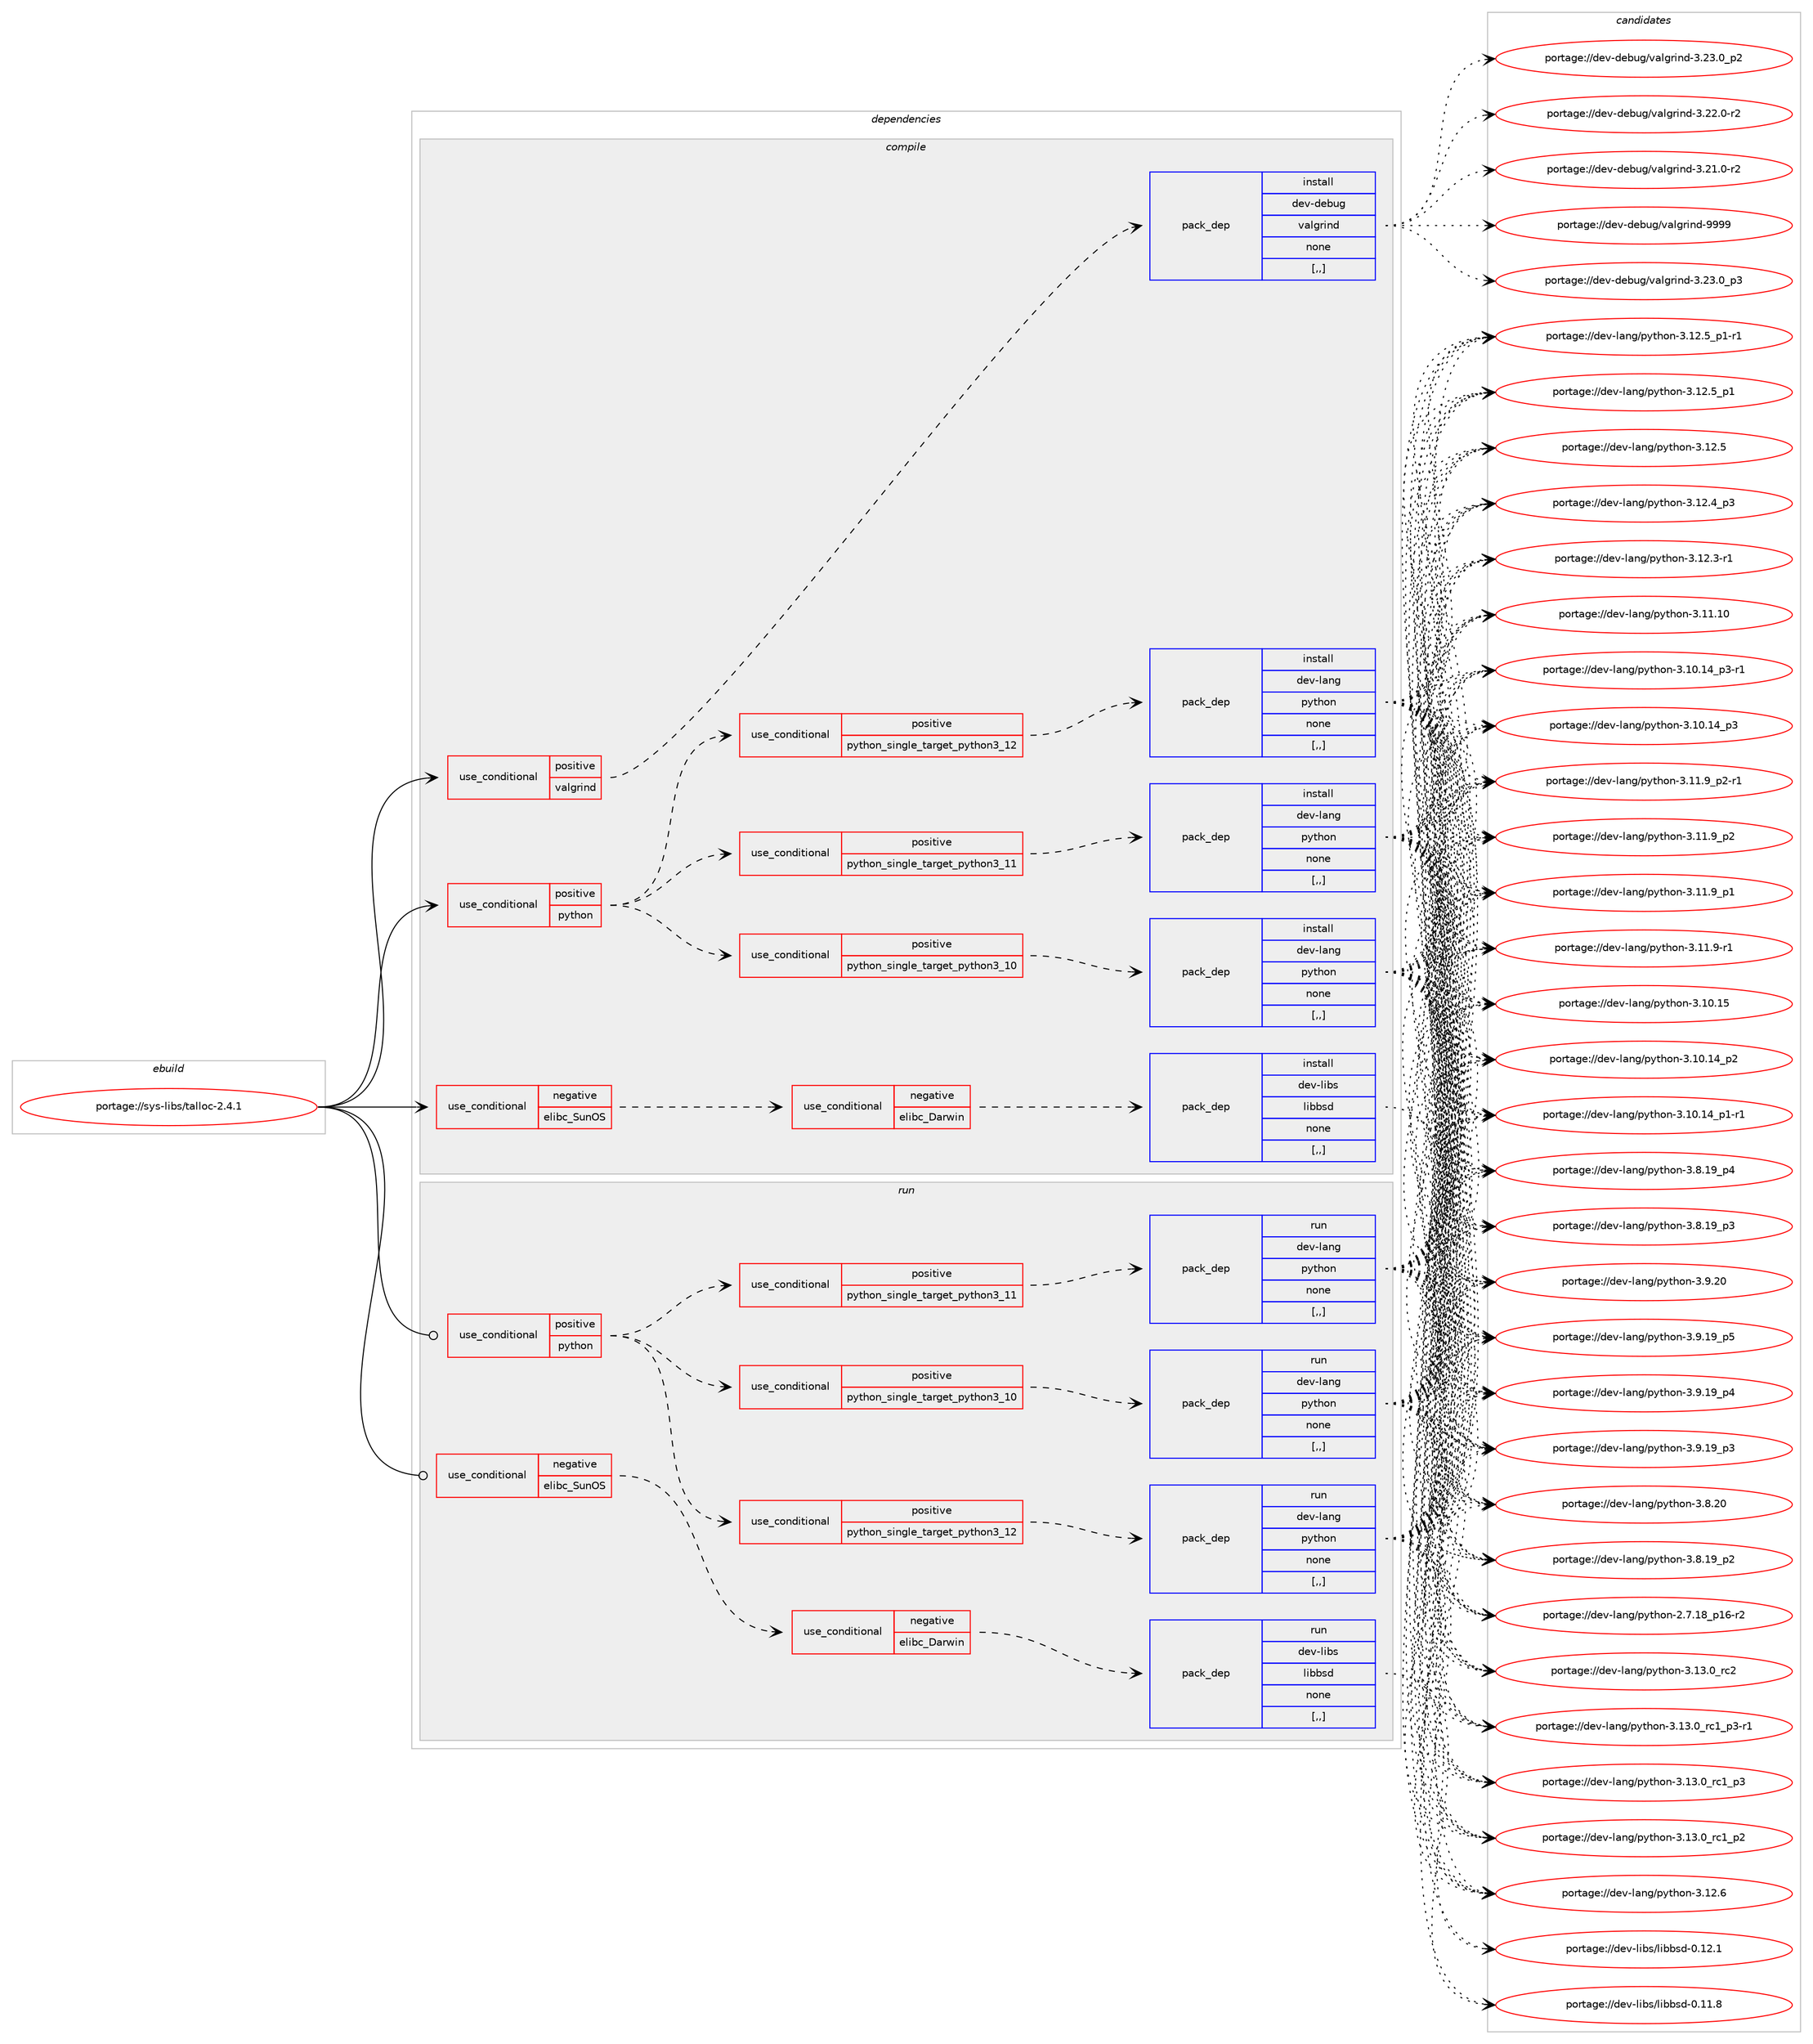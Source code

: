digraph prolog {

# *************
# Graph options
# *************

newrank=true;
concentrate=true;
compound=true;
graph [rankdir=LR,fontname=Helvetica,fontsize=10,ranksep=1.5];#, ranksep=2.5, nodesep=0.2];
edge  [arrowhead=vee];
node  [fontname=Helvetica,fontsize=10];

# **********
# The ebuild
# **********

subgraph cluster_leftcol {
color=gray;
label=<<i>ebuild</i>>;
id [label="portage://sys-libs/talloc-2.4.1", color=red, width=4, href="../sys-libs/talloc-2.4.1.svg"];
}

# ****************
# The dependencies
# ****************

subgraph cluster_midcol {
color=gray;
label=<<i>dependencies</i>>;
subgraph cluster_compile {
fillcolor="#eeeeee";
style=filled;
label=<<i>compile</i>>;
subgraph cond10976 {
dependency29640 [label=<<TABLE BORDER="0" CELLBORDER="1" CELLSPACING="0" CELLPADDING="4"><TR><TD ROWSPAN="3" CELLPADDING="10">use_conditional</TD></TR><TR><TD>negative</TD></TR><TR><TD>elibc_SunOS</TD></TR></TABLE>>, shape=none, color=red];
subgraph cond10977 {
dependency29641 [label=<<TABLE BORDER="0" CELLBORDER="1" CELLSPACING="0" CELLPADDING="4"><TR><TD ROWSPAN="3" CELLPADDING="10">use_conditional</TD></TR><TR><TD>negative</TD></TR><TR><TD>elibc_Darwin</TD></TR></TABLE>>, shape=none, color=red];
subgraph pack18570 {
dependency29642 [label=<<TABLE BORDER="0" CELLBORDER="1" CELLSPACING="0" CELLPADDING="4" WIDTH="220"><TR><TD ROWSPAN="6" CELLPADDING="30">pack_dep</TD></TR><TR><TD WIDTH="110">install</TD></TR><TR><TD>dev-libs</TD></TR><TR><TD>libbsd</TD></TR><TR><TD>none</TD></TR><TR><TD>[,,]</TD></TR></TABLE>>, shape=none, color=blue];
}
dependency29641:e -> dependency29642:w [weight=20,style="dashed",arrowhead="vee"];
}
dependency29640:e -> dependency29641:w [weight=20,style="dashed",arrowhead="vee"];
}
id:e -> dependency29640:w [weight=20,style="solid",arrowhead="vee"];
subgraph cond10978 {
dependency29643 [label=<<TABLE BORDER="0" CELLBORDER="1" CELLSPACING="0" CELLPADDING="4"><TR><TD ROWSPAN="3" CELLPADDING="10">use_conditional</TD></TR><TR><TD>positive</TD></TR><TR><TD>python</TD></TR></TABLE>>, shape=none, color=red];
subgraph cond10979 {
dependency29644 [label=<<TABLE BORDER="0" CELLBORDER="1" CELLSPACING="0" CELLPADDING="4"><TR><TD ROWSPAN="3" CELLPADDING="10">use_conditional</TD></TR><TR><TD>positive</TD></TR><TR><TD>python_single_target_python3_10</TD></TR></TABLE>>, shape=none, color=red];
subgraph pack18571 {
dependency29645 [label=<<TABLE BORDER="0" CELLBORDER="1" CELLSPACING="0" CELLPADDING="4" WIDTH="220"><TR><TD ROWSPAN="6" CELLPADDING="30">pack_dep</TD></TR><TR><TD WIDTH="110">install</TD></TR><TR><TD>dev-lang</TD></TR><TR><TD>python</TD></TR><TR><TD>none</TD></TR><TR><TD>[,,]</TD></TR></TABLE>>, shape=none, color=blue];
}
dependency29644:e -> dependency29645:w [weight=20,style="dashed",arrowhead="vee"];
}
dependency29643:e -> dependency29644:w [weight=20,style="dashed",arrowhead="vee"];
subgraph cond10980 {
dependency29646 [label=<<TABLE BORDER="0" CELLBORDER="1" CELLSPACING="0" CELLPADDING="4"><TR><TD ROWSPAN="3" CELLPADDING="10">use_conditional</TD></TR><TR><TD>positive</TD></TR><TR><TD>python_single_target_python3_11</TD></TR></TABLE>>, shape=none, color=red];
subgraph pack18572 {
dependency29647 [label=<<TABLE BORDER="0" CELLBORDER="1" CELLSPACING="0" CELLPADDING="4" WIDTH="220"><TR><TD ROWSPAN="6" CELLPADDING="30">pack_dep</TD></TR><TR><TD WIDTH="110">install</TD></TR><TR><TD>dev-lang</TD></TR><TR><TD>python</TD></TR><TR><TD>none</TD></TR><TR><TD>[,,]</TD></TR></TABLE>>, shape=none, color=blue];
}
dependency29646:e -> dependency29647:w [weight=20,style="dashed",arrowhead="vee"];
}
dependency29643:e -> dependency29646:w [weight=20,style="dashed",arrowhead="vee"];
subgraph cond10981 {
dependency29648 [label=<<TABLE BORDER="0" CELLBORDER="1" CELLSPACING="0" CELLPADDING="4"><TR><TD ROWSPAN="3" CELLPADDING="10">use_conditional</TD></TR><TR><TD>positive</TD></TR><TR><TD>python_single_target_python3_12</TD></TR></TABLE>>, shape=none, color=red];
subgraph pack18573 {
dependency29649 [label=<<TABLE BORDER="0" CELLBORDER="1" CELLSPACING="0" CELLPADDING="4" WIDTH="220"><TR><TD ROWSPAN="6" CELLPADDING="30">pack_dep</TD></TR><TR><TD WIDTH="110">install</TD></TR><TR><TD>dev-lang</TD></TR><TR><TD>python</TD></TR><TR><TD>none</TD></TR><TR><TD>[,,]</TD></TR></TABLE>>, shape=none, color=blue];
}
dependency29648:e -> dependency29649:w [weight=20,style="dashed",arrowhead="vee"];
}
dependency29643:e -> dependency29648:w [weight=20,style="dashed",arrowhead="vee"];
}
id:e -> dependency29643:w [weight=20,style="solid",arrowhead="vee"];
subgraph cond10982 {
dependency29650 [label=<<TABLE BORDER="0" CELLBORDER="1" CELLSPACING="0" CELLPADDING="4"><TR><TD ROWSPAN="3" CELLPADDING="10">use_conditional</TD></TR><TR><TD>positive</TD></TR><TR><TD>valgrind</TD></TR></TABLE>>, shape=none, color=red];
subgraph pack18574 {
dependency29651 [label=<<TABLE BORDER="0" CELLBORDER="1" CELLSPACING="0" CELLPADDING="4" WIDTH="220"><TR><TD ROWSPAN="6" CELLPADDING="30">pack_dep</TD></TR><TR><TD WIDTH="110">install</TD></TR><TR><TD>dev-debug</TD></TR><TR><TD>valgrind</TD></TR><TR><TD>none</TD></TR><TR><TD>[,,]</TD></TR></TABLE>>, shape=none, color=blue];
}
dependency29650:e -> dependency29651:w [weight=20,style="dashed",arrowhead="vee"];
}
id:e -> dependency29650:w [weight=20,style="solid",arrowhead="vee"];
}
subgraph cluster_compileandrun {
fillcolor="#eeeeee";
style=filled;
label=<<i>compile and run</i>>;
}
subgraph cluster_run {
fillcolor="#eeeeee";
style=filled;
label=<<i>run</i>>;
subgraph cond10983 {
dependency29652 [label=<<TABLE BORDER="0" CELLBORDER="1" CELLSPACING="0" CELLPADDING="4"><TR><TD ROWSPAN="3" CELLPADDING="10">use_conditional</TD></TR><TR><TD>negative</TD></TR><TR><TD>elibc_SunOS</TD></TR></TABLE>>, shape=none, color=red];
subgraph cond10984 {
dependency29653 [label=<<TABLE BORDER="0" CELLBORDER="1" CELLSPACING="0" CELLPADDING="4"><TR><TD ROWSPAN="3" CELLPADDING="10">use_conditional</TD></TR><TR><TD>negative</TD></TR><TR><TD>elibc_Darwin</TD></TR></TABLE>>, shape=none, color=red];
subgraph pack18575 {
dependency29654 [label=<<TABLE BORDER="0" CELLBORDER="1" CELLSPACING="0" CELLPADDING="4" WIDTH="220"><TR><TD ROWSPAN="6" CELLPADDING="30">pack_dep</TD></TR><TR><TD WIDTH="110">run</TD></TR><TR><TD>dev-libs</TD></TR><TR><TD>libbsd</TD></TR><TR><TD>none</TD></TR><TR><TD>[,,]</TD></TR></TABLE>>, shape=none, color=blue];
}
dependency29653:e -> dependency29654:w [weight=20,style="dashed",arrowhead="vee"];
}
dependency29652:e -> dependency29653:w [weight=20,style="dashed",arrowhead="vee"];
}
id:e -> dependency29652:w [weight=20,style="solid",arrowhead="odot"];
subgraph cond10985 {
dependency29655 [label=<<TABLE BORDER="0" CELLBORDER="1" CELLSPACING="0" CELLPADDING="4"><TR><TD ROWSPAN="3" CELLPADDING="10">use_conditional</TD></TR><TR><TD>positive</TD></TR><TR><TD>python</TD></TR></TABLE>>, shape=none, color=red];
subgraph cond10986 {
dependency29656 [label=<<TABLE BORDER="0" CELLBORDER="1" CELLSPACING="0" CELLPADDING="4"><TR><TD ROWSPAN="3" CELLPADDING="10">use_conditional</TD></TR><TR><TD>positive</TD></TR><TR><TD>python_single_target_python3_10</TD></TR></TABLE>>, shape=none, color=red];
subgraph pack18576 {
dependency29657 [label=<<TABLE BORDER="0" CELLBORDER="1" CELLSPACING="0" CELLPADDING="4" WIDTH="220"><TR><TD ROWSPAN="6" CELLPADDING="30">pack_dep</TD></TR><TR><TD WIDTH="110">run</TD></TR><TR><TD>dev-lang</TD></TR><TR><TD>python</TD></TR><TR><TD>none</TD></TR><TR><TD>[,,]</TD></TR></TABLE>>, shape=none, color=blue];
}
dependency29656:e -> dependency29657:w [weight=20,style="dashed",arrowhead="vee"];
}
dependency29655:e -> dependency29656:w [weight=20,style="dashed",arrowhead="vee"];
subgraph cond10987 {
dependency29658 [label=<<TABLE BORDER="0" CELLBORDER="1" CELLSPACING="0" CELLPADDING="4"><TR><TD ROWSPAN="3" CELLPADDING="10">use_conditional</TD></TR><TR><TD>positive</TD></TR><TR><TD>python_single_target_python3_11</TD></TR></TABLE>>, shape=none, color=red];
subgraph pack18577 {
dependency29659 [label=<<TABLE BORDER="0" CELLBORDER="1" CELLSPACING="0" CELLPADDING="4" WIDTH="220"><TR><TD ROWSPAN="6" CELLPADDING="30">pack_dep</TD></TR><TR><TD WIDTH="110">run</TD></TR><TR><TD>dev-lang</TD></TR><TR><TD>python</TD></TR><TR><TD>none</TD></TR><TR><TD>[,,]</TD></TR></TABLE>>, shape=none, color=blue];
}
dependency29658:e -> dependency29659:w [weight=20,style="dashed",arrowhead="vee"];
}
dependency29655:e -> dependency29658:w [weight=20,style="dashed",arrowhead="vee"];
subgraph cond10988 {
dependency29660 [label=<<TABLE BORDER="0" CELLBORDER="1" CELLSPACING="0" CELLPADDING="4"><TR><TD ROWSPAN="3" CELLPADDING="10">use_conditional</TD></TR><TR><TD>positive</TD></TR><TR><TD>python_single_target_python3_12</TD></TR></TABLE>>, shape=none, color=red];
subgraph pack18578 {
dependency29661 [label=<<TABLE BORDER="0" CELLBORDER="1" CELLSPACING="0" CELLPADDING="4" WIDTH="220"><TR><TD ROWSPAN="6" CELLPADDING="30">pack_dep</TD></TR><TR><TD WIDTH="110">run</TD></TR><TR><TD>dev-lang</TD></TR><TR><TD>python</TD></TR><TR><TD>none</TD></TR><TR><TD>[,,]</TD></TR></TABLE>>, shape=none, color=blue];
}
dependency29660:e -> dependency29661:w [weight=20,style="dashed",arrowhead="vee"];
}
dependency29655:e -> dependency29660:w [weight=20,style="dashed",arrowhead="vee"];
}
id:e -> dependency29655:w [weight=20,style="solid",arrowhead="odot"];
}
}

# **************
# The candidates
# **************

subgraph cluster_choices {
rank=same;
color=gray;
label=<<i>candidates</i>>;

subgraph choice18570 {
color=black;
nodesep=1;
choice100101118451081059811547108105989811510045484649504649 [label="portage://dev-libs/libbsd-0.12.1", color=red, width=4,href="../dev-libs/libbsd-0.12.1.svg"];
choice100101118451081059811547108105989811510045484649494656 [label="portage://dev-libs/libbsd-0.11.8", color=red, width=4,href="../dev-libs/libbsd-0.11.8.svg"];
dependency29642:e -> choice100101118451081059811547108105989811510045484649504649:w [style=dotted,weight="100"];
dependency29642:e -> choice100101118451081059811547108105989811510045484649494656:w [style=dotted,weight="100"];
}
subgraph choice18571 {
color=black;
nodesep=1;
choice10010111845108971101034711212111610411111045514649514648951149950 [label="portage://dev-lang/python-3.13.0_rc2", color=red, width=4,href="../dev-lang/python-3.13.0_rc2.svg"];
choice1001011184510897110103471121211161041111104551464951464895114994995112514511449 [label="portage://dev-lang/python-3.13.0_rc1_p3-r1", color=red, width=4,href="../dev-lang/python-3.13.0_rc1_p3-r1.svg"];
choice100101118451089711010347112121116104111110455146495146489511499499511251 [label="portage://dev-lang/python-3.13.0_rc1_p3", color=red, width=4,href="../dev-lang/python-3.13.0_rc1_p3.svg"];
choice100101118451089711010347112121116104111110455146495146489511499499511250 [label="portage://dev-lang/python-3.13.0_rc1_p2", color=red, width=4,href="../dev-lang/python-3.13.0_rc1_p2.svg"];
choice10010111845108971101034711212111610411111045514649504654 [label="portage://dev-lang/python-3.12.6", color=red, width=4,href="../dev-lang/python-3.12.6.svg"];
choice1001011184510897110103471121211161041111104551464950465395112494511449 [label="portage://dev-lang/python-3.12.5_p1-r1", color=red, width=4,href="../dev-lang/python-3.12.5_p1-r1.svg"];
choice100101118451089711010347112121116104111110455146495046539511249 [label="portage://dev-lang/python-3.12.5_p1", color=red, width=4,href="../dev-lang/python-3.12.5_p1.svg"];
choice10010111845108971101034711212111610411111045514649504653 [label="portage://dev-lang/python-3.12.5", color=red, width=4,href="../dev-lang/python-3.12.5.svg"];
choice100101118451089711010347112121116104111110455146495046529511251 [label="portage://dev-lang/python-3.12.4_p3", color=red, width=4,href="../dev-lang/python-3.12.4_p3.svg"];
choice100101118451089711010347112121116104111110455146495046514511449 [label="portage://dev-lang/python-3.12.3-r1", color=red, width=4,href="../dev-lang/python-3.12.3-r1.svg"];
choice1001011184510897110103471121211161041111104551464949464948 [label="portage://dev-lang/python-3.11.10", color=red, width=4,href="../dev-lang/python-3.11.10.svg"];
choice1001011184510897110103471121211161041111104551464949465795112504511449 [label="portage://dev-lang/python-3.11.9_p2-r1", color=red, width=4,href="../dev-lang/python-3.11.9_p2-r1.svg"];
choice100101118451089711010347112121116104111110455146494946579511250 [label="portage://dev-lang/python-3.11.9_p2", color=red, width=4,href="../dev-lang/python-3.11.9_p2.svg"];
choice100101118451089711010347112121116104111110455146494946579511249 [label="portage://dev-lang/python-3.11.9_p1", color=red, width=4,href="../dev-lang/python-3.11.9_p1.svg"];
choice100101118451089711010347112121116104111110455146494946574511449 [label="portage://dev-lang/python-3.11.9-r1", color=red, width=4,href="../dev-lang/python-3.11.9-r1.svg"];
choice1001011184510897110103471121211161041111104551464948464953 [label="portage://dev-lang/python-3.10.15", color=red, width=4,href="../dev-lang/python-3.10.15.svg"];
choice100101118451089711010347112121116104111110455146494846495295112514511449 [label="portage://dev-lang/python-3.10.14_p3-r1", color=red, width=4,href="../dev-lang/python-3.10.14_p3-r1.svg"];
choice10010111845108971101034711212111610411111045514649484649529511251 [label="portage://dev-lang/python-3.10.14_p3", color=red, width=4,href="../dev-lang/python-3.10.14_p3.svg"];
choice10010111845108971101034711212111610411111045514649484649529511250 [label="portage://dev-lang/python-3.10.14_p2", color=red, width=4,href="../dev-lang/python-3.10.14_p2.svg"];
choice100101118451089711010347112121116104111110455146494846495295112494511449 [label="portage://dev-lang/python-3.10.14_p1-r1", color=red, width=4,href="../dev-lang/python-3.10.14_p1-r1.svg"];
choice10010111845108971101034711212111610411111045514657465048 [label="portage://dev-lang/python-3.9.20", color=red, width=4,href="../dev-lang/python-3.9.20.svg"];
choice100101118451089711010347112121116104111110455146574649579511253 [label="portage://dev-lang/python-3.9.19_p5", color=red, width=4,href="../dev-lang/python-3.9.19_p5.svg"];
choice100101118451089711010347112121116104111110455146574649579511252 [label="portage://dev-lang/python-3.9.19_p4", color=red, width=4,href="../dev-lang/python-3.9.19_p4.svg"];
choice100101118451089711010347112121116104111110455146574649579511251 [label="portage://dev-lang/python-3.9.19_p3", color=red, width=4,href="../dev-lang/python-3.9.19_p3.svg"];
choice10010111845108971101034711212111610411111045514656465048 [label="portage://dev-lang/python-3.8.20", color=red, width=4,href="../dev-lang/python-3.8.20.svg"];
choice100101118451089711010347112121116104111110455146564649579511252 [label="portage://dev-lang/python-3.8.19_p4", color=red, width=4,href="../dev-lang/python-3.8.19_p4.svg"];
choice100101118451089711010347112121116104111110455146564649579511251 [label="portage://dev-lang/python-3.8.19_p3", color=red, width=4,href="../dev-lang/python-3.8.19_p3.svg"];
choice100101118451089711010347112121116104111110455146564649579511250 [label="portage://dev-lang/python-3.8.19_p2", color=red, width=4,href="../dev-lang/python-3.8.19_p2.svg"];
choice100101118451089711010347112121116104111110455046554649569511249544511450 [label="portage://dev-lang/python-2.7.18_p16-r2", color=red, width=4,href="../dev-lang/python-2.7.18_p16-r2.svg"];
dependency29645:e -> choice10010111845108971101034711212111610411111045514649514648951149950:w [style=dotted,weight="100"];
dependency29645:e -> choice1001011184510897110103471121211161041111104551464951464895114994995112514511449:w [style=dotted,weight="100"];
dependency29645:e -> choice100101118451089711010347112121116104111110455146495146489511499499511251:w [style=dotted,weight="100"];
dependency29645:e -> choice100101118451089711010347112121116104111110455146495146489511499499511250:w [style=dotted,weight="100"];
dependency29645:e -> choice10010111845108971101034711212111610411111045514649504654:w [style=dotted,weight="100"];
dependency29645:e -> choice1001011184510897110103471121211161041111104551464950465395112494511449:w [style=dotted,weight="100"];
dependency29645:e -> choice100101118451089711010347112121116104111110455146495046539511249:w [style=dotted,weight="100"];
dependency29645:e -> choice10010111845108971101034711212111610411111045514649504653:w [style=dotted,weight="100"];
dependency29645:e -> choice100101118451089711010347112121116104111110455146495046529511251:w [style=dotted,weight="100"];
dependency29645:e -> choice100101118451089711010347112121116104111110455146495046514511449:w [style=dotted,weight="100"];
dependency29645:e -> choice1001011184510897110103471121211161041111104551464949464948:w [style=dotted,weight="100"];
dependency29645:e -> choice1001011184510897110103471121211161041111104551464949465795112504511449:w [style=dotted,weight="100"];
dependency29645:e -> choice100101118451089711010347112121116104111110455146494946579511250:w [style=dotted,weight="100"];
dependency29645:e -> choice100101118451089711010347112121116104111110455146494946579511249:w [style=dotted,weight="100"];
dependency29645:e -> choice100101118451089711010347112121116104111110455146494946574511449:w [style=dotted,weight="100"];
dependency29645:e -> choice1001011184510897110103471121211161041111104551464948464953:w [style=dotted,weight="100"];
dependency29645:e -> choice100101118451089711010347112121116104111110455146494846495295112514511449:w [style=dotted,weight="100"];
dependency29645:e -> choice10010111845108971101034711212111610411111045514649484649529511251:w [style=dotted,weight="100"];
dependency29645:e -> choice10010111845108971101034711212111610411111045514649484649529511250:w [style=dotted,weight="100"];
dependency29645:e -> choice100101118451089711010347112121116104111110455146494846495295112494511449:w [style=dotted,weight="100"];
dependency29645:e -> choice10010111845108971101034711212111610411111045514657465048:w [style=dotted,weight="100"];
dependency29645:e -> choice100101118451089711010347112121116104111110455146574649579511253:w [style=dotted,weight="100"];
dependency29645:e -> choice100101118451089711010347112121116104111110455146574649579511252:w [style=dotted,weight="100"];
dependency29645:e -> choice100101118451089711010347112121116104111110455146574649579511251:w [style=dotted,weight="100"];
dependency29645:e -> choice10010111845108971101034711212111610411111045514656465048:w [style=dotted,weight="100"];
dependency29645:e -> choice100101118451089711010347112121116104111110455146564649579511252:w [style=dotted,weight="100"];
dependency29645:e -> choice100101118451089711010347112121116104111110455146564649579511251:w [style=dotted,weight="100"];
dependency29645:e -> choice100101118451089711010347112121116104111110455146564649579511250:w [style=dotted,weight="100"];
dependency29645:e -> choice100101118451089711010347112121116104111110455046554649569511249544511450:w [style=dotted,weight="100"];
}
subgraph choice18572 {
color=black;
nodesep=1;
choice10010111845108971101034711212111610411111045514649514648951149950 [label="portage://dev-lang/python-3.13.0_rc2", color=red, width=4,href="../dev-lang/python-3.13.0_rc2.svg"];
choice1001011184510897110103471121211161041111104551464951464895114994995112514511449 [label="portage://dev-lang/python-3.13.0_rc1_p3-r1", color=red, width=4,href="../dev-lang/python-3.13.0_rc1_p3-r1.svg"];
choice100101118451089711010347112121116104111110455146495146489511499499511251 [label="portage://dev-lang/python-3.13.0_rc1_p3", color=red, width=4,href="../dev-lang/python-3.13.0_rc1_p3.svg"];
choice100101118451089711010347112121116104111110455146495146489511499499511250 [label="portage://dev-lang/python-3.13.0_rc1_p2", color=red, width=4,href="../dev-lang/python-3.13.0_rc1_p2.svg"];
choice10010111845108971101034711212111610411111045514649504654 [label="portage://dev-lang/python-3.12.6", color=red, width=4,href="../dev-lang/python-3.12.6.svg"];
choice1001011184510897110103471121211161041111104551464950465395112494511449 [label="portage://dev-lang/python-3.12.5_p1-r1", color=red, width=4,href="../dev-lang/python-3.12.5_p1-r1.svg"];
choice100101118451089711010347112121116104111110455146495046539511249 [label="portage://dev-lang/python-3.12.5_p1", color=red, width=4,href="../dev-lang/python-3.12.5_p1.svg"];
choice10010111845108971101034711212111610411111045514649504653 [label="portage://dev-lang/python-3.12.5", color=red, width=4,href="../dev-lang/python-3.12.5.svg"];
choice100101118451089711010347112121116104111110455146495046529511251 [label="portage://dev-lang/python-3.12.4_p3", color=red, width=4,href="../dev-lang/python-3.12.4_p3.svg"];
choice100101118451089711010347112121116104111110455146495046514511449 [label="portage://dev-lang/python-3.12.3-r1", color=red, width=4,href="../dev-lang/python-3.12.3-r1.svg"];
choice1001011184510897110103471121211161041111104551464949464948 [label="portage://dev-lang/python-3.11.10", color=red, width=4,href="../dev-lang/python-3.11.10.svg"];
choice1001011184510897110103471121211161041111104551464949465795112504511449 [label="portage://dev-lang/python-3.11.9_p2-r1", color=red, width=4,href="../dev-lang/python-3.11.9_p2-r1.svg"];
choice100101118451089711010347112121116104111110455146494946579511250 [label="portage://dev-lang/python-3.11.9_p2", color=red, width=4,href="../dev-lang/python-3.11.9_p2.svg"];
choice100101118451089711010347112121116104111110455146494946579511249 [label="portage://dev-lang/python-3.11.9_p1", color=red, width=4,href="../dev-lang/python-3.11.9_p1.svg"];
choice100101118451089711010347112121116104111110455146494946574511449 [label="portage://dev-lang/python-3.11.9-r1", color=red, width=4,href="../dev-lang/python-3.11.9-r1.svg"];
choice1001011184510897110103471121211161041111104551464948464953 [label="portage://dev-lang/python-3.10.15", color=red, width=4,href="../dev-lang/python-3.10.15.svg"];
choice100101118451089711010347112121116104111110455146494846495295112514511449 [label="portage://dev-lang/python-3.10.14_p3-r1", color=red, width=4,href="../dev-lang/python-3.10.14_p3-r1.svg"];
choice10010111845108971101034711212111610411111045514649484649529511251 [label="portage://dev-lang/python-3.10.14_p3", color=red, width=4,href="../dev-lang/python-3.10.14_p3.svg"];
choice10010111845108971101034711212111610411111045514649484649529511250 [label="portage://dev-lang/python-3.10.14_p2", color=red, width=4,href="../dev-lang/python-3.10.14_p2.svg"];
choice100101118451089711010347112121116104111110455146494846495295112494511449 [label="portage://dev-lang/python-3.10.14_p1-r1", color=red, width=4,href="../dev-lang/python-3.10.14_p1-r1.svg"];
choice10010111845108971101034711212111610411111045514657465048 [label="portage://dev-lang/python-3.9.20", color=red, width=4,href="../dev-lang/python-3.9.20.svg"];
choice100101118451089711010347112121116104111110455146574649579511253 [label="portage://dev-lang/python-3.9.19_p5", color=red, width=4,href="../dev-lang/python-3.9.19_p5.svg"];
choice100101118451089711010347112121116104111110455146574649579511252 [label="portage://dev-lang/python-3.9.19_p4", color=red, width=4,href="../dev-lang/python-3.9.19_p4.svg"];
choice100101118451089711010347112121116104111110455146574649579511251 [label="portage://dev-lang/python-3.9.19_p3", color=red, width=4,href="../dev-lang/python-3.9.19_p3.svg"];
choice10010111845108971101034711212111610411111045514656465048 [label="portage://dev-lang/python-3.8.20", color=red, width=4,href="../dev-lang/python-3.8.20.svg"];
choice100101118451089711010347112121116104111110455146564649579511252 [label="portage://dev-lang/python-3.8.19_p4", color=red, width=4,href="../dev-lang/python-3.8.19_p4.svg"];
choice100101118451089711010347112121116104111110455146564649579511251 [label="portage://dev-lang/python-3.8.19_p3", color=red, width=4,href="../dev-lang/python-3.8.19_p3.svg"];
choice100101118451089711010347112121116104111110455146564649579511250 [label="portage://dev-lang/python-3.8.19_p2", color=red, width=4,href="../dev-lang/python-3.8.19_p2.svg"];
choice100101118451089711010347112121116104111110455046554649569511249544511450 [label="portage://dev-lang/python-2.7.18_p16-r2", color=red, width=4,href="../dev-lang/python-2.7.18_p16-r2.svg"];
dependency29647:e -> choice10010111845108971101034711212111610411111045514649514648951149950:w [style=dotted,weight="100"];
dependency29647:e -> choice1001011184510897110103471121211161041111104551464951464895114994995112514511449:w [style=dotted,weight="100"];
dependency29647:e -> choice100101118451089711010347112121116104111110455146495146489511499499511251:w [style=dotted,weight="100"];
dependency29647:e -> choice100101118451089711010347112121116104111110455146495146489511499499511250:w [style=dotted,weight="100"];
dependency29647:e -> choice10010111845108971101034711212111610411111045514649504654:w [style=dotted,weight="100"];
dependency29647:e -> choice1001011184510897110103471121211161041111104551464950465395112494511449:w [style=dotted,weight="100"];
dependency29647:e -> choice100101118451089711010347112121116104111110455146495046539511249:w [style=dotted,weight="100"];
dependency29647:e -> choice10010111845108971101034711212111610411111045514649504653:w [style=dotted,weight="100"];
dependency29647:e -> choice100101118451089711010347112121116104111110455146495046529511251:w [style=dotted,weight="100"];
dependency29647:e -> choice100101118451089711010347112121116104111110455146495046514511449:w [style=dotted,weight="100"];
dependency29647:e -> choice1001011184510897110103471121211161041111104551464949464948:w [style=dotted,weight="100"];
dependency29647:e -> choice1001011184510897110103471121211161041111104551464949465795112504511449:w [style=dotted,weight="100"];
dependency29647:e -> choice100101118451089711010347112121116104111110455146494946579511250:w [style=dotted,weight="100"];
dependency29647:e -> choice100101118451089711010347112121116104111110455146494946579511249:w [style=dotted,weight="100"];
dependency29647:e -> choice100101118451089711010347112121116104111110455146494946574511449:w [style=dotted,weight="100"];
dependency29647:e -> choice1001011184510897110103471121211161041111104551464948464953:w [style=dotted,weight="100"];
dependency29647:e -> choice100101118451089711010347112121116104111110455146494846495295112514511449:w [style=dotted,weight="100"];
dependency29647:e -> choice10010111845108971101034711212111610411111045514649484649529511251:w [style=dotted,weight="100"];
dependency29647:e -> choice10010111845108971101034711212111610411111045514649484649529511250:w [style=dotted,weight="100"];
dependency29647:e -> choice100101118451089711010347112121116104111110455146494846495295112494511449:w [style=dotted,weight="100"];
dependency29647:e -> choice10010111845108971101034711212111610411111045514657465048:w [style=dotted,weight="100"];
dependency29647:e -> choice100101118451089711010347112121116104111110455146574649579511253:w [style=dotted,weight="100"];
dependency29647:e -> choice100101118451089711010347112121116104111110455146574649579511252:w [style=dotted,weight="100"];
dependency29647:e -> choice100101118451089711010347112121116104111110455146574649579511251:w [style=dotted,weight="100"];
dependency29647:e -> choice10010111845108971101034711212111610411111045514656465048:w [style=dotted,weight="100"];
dependency29647:e -> choice100101118451089711010347112121116104111110455146564649579511252:w [style=dotted,weight="100"];
dependency29647:e -> choice100101118451089711010347112121116104111110455146564649579511251:w [style=dotted,weight="100"];
dependency29647:e -> choice100101118451089711010347112121116104111110455146564649579511250:w [style=dotted,weight="100"];
dependency29647:e -> choice100101118451089711010347112121116104111110455046554649569511249544511450:w [style=dotted,weight="100"];
}
subgraph choice18573 {
color=black;
nodesep=1;
choice10010111845108971101034711212111610411111045514649514648951149950 [label="portage://dev-lang/python-3.13.0_rc2", color=red, width=4,href="../dev-lang/python-3.13.0_rc2.svg"];
choice1001011184510897110103471121211161041111104551464951464895114994995112514511449 [label="portage://dev-lang/python-3.13.0_rc1_p3-r1", color=red, width=4,href="../dev-lang/python-3.13.0_rc1_p3-r1.svg"];
choice100101118451089711010347112121116104111110455146495146489511499499511251 [label="portage://dev-lang/python-3.13.0_rc1_p3", color=red, width=4,href="../dev-lang/python-3.13.0_rc1_p3.svg"];
choice100101118451089711010347112121116104111110455146495146489511499499511250 [label="portage://dev-lang/python-3.13.0_rc1_p2", color=red, width=4,href="../dev-lang/python-3.13.0_rc1_p2.svg"];
choice10010111845108971101034711212111610411111045514649504654 [label="portage://dev-lang/python-3.12.6", color=red, width=4,href="../dev-lang/python-3.12.6.svg"];
choice1001011184510897110103471121211161041111104551464950465395112494511449 [label="portage://dev-lang/python-3.12.5_p1-r1", color=red, width=4,href="../dev-lang/python-3.12.5_p1-r1.svg"];
choice100101118451089711010347112121116104111110455146495046539511249 [label="portage://dev-lang/python-3.12.5_p1", color=red, width=4,href="../dev-lang/python-3.12.5_p1.svg"];
choice10010111845108971101034711212111610411111045514649504653 [label="portage://dev-lang/python-3.12.5", color=red, width=4,href="../dev-lang/python-3.12.5.svg"];
choice100101118451089711010347112121116104111110455146495046529511251 [label="portage://dev-lang/python-3.12.4_p3", color=red, width=4,href="../dev-lang/python-3.12.4_p3.svg"];
choice100101118451089711010347112121116104111110455146495046514511449 [label="portage://dev-lang/python-3.12.3-r1", color=red, width=4,href="../dev-lang/python-3.12.3-r1.svg"];
choice1001011184510897110103471121211161041111104551464949464948 [label="portage://dev-lang/python-3.11.10", color=red, width=4,href="../dev-lang/python-3.11.10.svg"];
choice1001011184510897110103471121211161041111104551464949465795112504511449 [label="portage://dev-lang/python-3.11.9_p2-r1", color=red, width=4,href="../dev-lang/python-3.11.9_p2-r1.svg"];
choice100101118451089711010347112121116104111110455146494946579511250 [label="portage://dev-lang/python-3.11.9_p2", color=red, width=4,href="../dev-lang/python-3.11.9_p2.svg"];
choice100101118451089711010347112121116104111110455146494946579511249 [label="portage://dev-lang/python-3.11.9_p1", color=red, width=4,href="../dev-lang/python-3.11.9_p1.svg"];
choice100101118451089711010347112121116104111110455146494946574511449 [label="portage://dev-lang/python-3.11.9-r1", color=red, width=4,href="../dev-lang/python-3.11.9-r1.svg"];
choice1001011184510897110103471121211161041111104551464948464953 [label="portage://dev-lang/python-3.10.15", color=red, width=4,href="../dev-lang/python-3.10.15.svg"];
choice100101118451089711010347112121116104111110455146494846495295112514511449 [label="portage://dev-lang/python-3.10.14_p3-r1", color=red, width=4,href="../dev-lang/python-3.10.14_p3-r1.svg"];
choice10010111845108971101034711212111610411111045514649484649529511251 [label="portage://dev-lang/python-3.10.14_p3", color=red, width=4,href="../dev-lang/python-3.10.14_p3.svg"];
choice10010111845108971101034711212111610411111045514649484649529511250 [label="portage://dev-lang/python-3.10.14_p2", color=red, width=4,href="../dev-lang/python-3.10.14_p2.svg"];
choice100101118451089711010347112121116104111110455146494846495295112494511449 [label="portage://dev-lang/python-3.10.14_p1-r1", color=red, width=4,href="../dev-lang/python-3.10.14_p1-r1.svg"];
choice10010111845108971101034711212111610411111045514657465048 [label="portage://dev-lang/python-3.9.20", color=red, width=4,href="../dev-lang/python-3.9.20.svg"];
choice100101118451089711010347112121116104111110455146574649579511253 [label="portage://dev-lang/python-3.9.19_p5", color=red, width=4,href="../dev-lang/python-3.9.19_p5.svg"];
choice100101118451089711010347112121116104111110455146574649579511252 [label="portage://dev-lang/python-3.9.19_p4", color=red, width=4,href="../dev-lang/python-3.9.19_p4.svg"];
choice100101118451089711010347112121116104111110455146574649579511251 [label="portage://dev-lang/python-3.9.19_p3", color=red, width=4,href="../dev-lang/python-3.9.19_p3.svg"];
choice10010111845108971101034711212111610411111045514656465048 [label="portage://dev-lang/python-3.8.20", color=red, width=4,href="../dev-lang/python-3.8.20.svg"];
choice100101118451089711010347112121116104111110455146564649579511252 [label="portage://dev-lang/python-3.8.19_p4", color=red, width=4,href="../dev-lang/python-3.8.19_p4.svg"];
choice100101118451089711010347112121116104111110455146564649579511251 [label="portage://dev-lang/python-3.8.19_p3", color=red, width=4,href="../dev-lang/python-3.8.19_p3.svg"];
choice100101118451089711010347112121116104111110455146564649579511250 [label="portage://dev-lang/python-3.8.19_p2", color=red, width=4,href="../dev-lang/python-3.8.19_p2.svg"];
choice100101118451089711010347112121116104111110455046554649569511249544511450 [label="portage://dev-lang/python-2.7.18_p16-r2", color=red, width=4,href="../dev-lang/python-2.7.18_p16-r2.svg"];
dependency29649:e -> choice10010111845108971101034711212111610411111045514649514648951149950:w [style=dotted,weight="100"];
dependency29649:e -> choice1001011184510897110103471121211161041111104551464951464895114994995112514511449:w [style=dotted,weight="100"];
dependency29649:e -> choice100101118451089711010347112121116104111110455146495146489511499499511251:w [style=dotted,weight="100"];
dependency29649:e -> choice100101118451089711010347112121116104111110455146495146489511499499511250:w [style=dotted,weight="100"];
dependency29649:e -> choice10010111845108971101034711212111610411111045514649504654:w [style=dotted,weight="100"];
dependency29649:e -> choice1001011184510897110103471121211161041111104551464950465395112494511449:w [style=dotted,weight="100"];
dependency29649:e -> choice100101118451089711010347112121116104111110455146495046539511249:w [style=dotted,weight="100"];
dependency29649:e -> choice10010111845108971101034711212111610411111045514649504653:w [style=dotted,weight="100"];
dependency29649:e -> choice100101118451089711010347112121116104111110455146495046529511251:w [style=dotted,weight="100"];
dependency29649:e -> choice100101118451089711010347112121116104111110455146495046514511449:w [style=dotted,weight="100"];
dependency29649:e -> choice1001011184510897110103471121211161041111104551464949464948:w [style=dotted,weight="100"];
dependency29649:e -> choice1001011184510897110103471121211161041111104551464949465795112504511449:w [style=dotted,weight="100"];
dependency29649:e -> choice100101118451089711010347112121116104111110455146494946579511250:w [style=dotted,weight="100"];
dependency29649:e -> choice100101118451089711010347112121116104111110455146494946579511249:w [style=dotted,weight="100"];
dependency29649:e -> choice100101118451089711010347112121116104111110455146494946574511449:w [style=dotted,weight="100"];
dependency29649:e -> choice1001011184510897110103471121211161041111104551464948464953:w [style=dotted,weight="100"];
dependency29649:e -> choice100101118451089711010347112121116104111110455146494846495295112514511449:w [style=dotted,weight="100"];
dependency29649:e -> choice10010111845108971101034711212111610411111045514649484649529511251:w [style=dotted,weight="100"];
dependency29649:e -> choice10010111845108971101034711212111610411111045514649484649529511250:w [style=dotted,weight="100"];
dependency29649:e -> choice100101118451089711010347112121116104111110455146494846495295112494511449:w [style=dotted,weight="100"];
dependency29649:e -> choice10010111845108971101034711212111610411111045514657465048:w [style=dotted,weight="100"];
dependency29649:e -> choice100101118451089711010347112121116104111110455146574649579511253:w [style=dotted,weight="100"];
dependency29649:e -> choice100101118451089711010347112121116104111110455146574649579511252:w [style=dotted,weight="100"];
dependency29649:e -> choice100101118451089711010347112121116104111110455146574649579511251:w [style=dotted,weight="100"];
dependency29649:e -> choice10010111845108971101034711212111610411111045514656465048:w [style=dotted,weight="100"];
dependency29649:e -> choice100101118451089711010347112121116104111110455146564649579511252:w [style=dotted,weight="100"];
dependency29649:e -> choice100101118451089711010347112121116104111110455146564649579511251:w [style=dotted,weight="100"];
dependency29649:e -> choice100101118451089711010347112121116104111110455146564649579511250:w [style=dotted,weight="100"];
dependency29649:e -> choice100101118451089711010347112121116104111110455046554649569511249544511450:w [style=dotted,weight="100"];
}
subgraph choice18574 {
color=black;
nodesep=1;
choice100101118451001019811710347118971081031141051101004557575757 [label="portage://dev-debug/valgrind-9999", color=red, width=4,href="../dev-debug/valgrind-9999.svg"];
choice10010111845100101981171034711897108103114105110100455146505146489511251 [label="portage://dev-debug/valgrind-3.23.0_p3", color=red, width=4,href="../dev-debug/valgrind-3.23.0_p3.svg"];
choice10010111845100101981171034711897108103114105110100455146505146489511250 [label="portage://dev-debug/valgrind-3.23.0_p2", color=red, width=4,href="../dev-debug/valgrind-3.23.0_p2.svg"];
choice10010111845100101981171034711897108103114105110100455146505046484511450 [label="portage://dev-debug/valgrind-3.22.0-r2", color=red, width=4,href="../dev-debug/valgrind-3.22.0-r2.svg"];
choice10010111845100101981171034711897108103114105110100455146504946484511450 [label="portage://dev-debug/valgrind-3.21.0-r2", color=red, width=4,href="../dev-debug/valgrind-3.21.0-r2.svg"];
dependency29651:e -> choice100101118451001019811710347118971081031141051101004557575757:w [style=dotted,weight="100"];
dependency29651:e -> choice10010111845100101981171034711897108103114105110100455146505146489511251:w [style=dotted,weight="100"];
dependency29651:e -> choice10010111845100101981171034711897108103114105110100455146505146489511250:w [style=dotted,weight="100"];
dependency29651:e -> choice10010111845100101981171034711897108103114105110100455146505046484511450:w [style=dotted,weight="100"];
dependency29651:e -> choice10010111845100101981171034711897108103114105110100455146504946484511450:w [style=dotted,weight="100"];
}
subgraph choice18575 {
color=black;
nodesep=1;
choice100101118451081059811547108105989811510045484649504649 [label="portage://dev-libs/libbsd-0.12.1", color=red, width=4,href="../dev-libs/libbsd-0.12.1.svg"];
choice100101118451081059811547108105989811510045484649494656 [label="portage://dev-libs/libbsd-0.11.8", color=red, width=4,href="../dev-libs/libbsd-0.11.8.svg"];
dependency29654:e -> choice100101118451081059811547108105989811510045484649504649:w [style=dotted,weight="100"];
dependency29654:e -> choice100101118451081059811547108105989811510045484649494656:w [style=dotted,weight="100"];
}
subgraph choice18576 {
color=black;
nodesep=1;
choice10010111845108971101034711212111610411111045514649514648951149950 [label="portage://dev-lang/python-3.13.0_rc2", color=red, width=4,href="../dev-lang/python-3.13.0_rc2.svg"];
choice1001011184510897110103471121211161041111104551464951464895114994995112514511449 [label="portage://dev-lang/python-3.13.0_rc1_p3-r1", color=red, width=4,href="../dev-lang/python-3.13.0_rc1_p3-r1.svg"];
choice100101118451089711010347112121116104111110455146495146489511499499511251 [label="portage://dev-lang/python-3.13.0_rc1_p3", color=red, width=4,href="../dev-lang/python-3.13.0_rc1_p3.svg"];
choice100101118451089711010347112121116104111110455146495146489511499499511250 [label="portage://dev-lang/python-3.13.0_rc1_p2", color=red, width=4,href="../dev-lang/python-3.13.0_rc1_p2.svg"];
choice10010111845108971101034711212111610411111045514649504654 [label="portage://dev-lang/python-3.12.6", color=red, width=4,href="../dev-lang/python-3.12.6.svg"];
choice1001011184510897110103471121211161041111104551464950465395112494511449 [label="portage://dev-lang/python-3.12.5_p1-r1", color=red, width=4,href="../dev-lang/python-3.12.5_p1-r1.svg"];
choice100101118451089711010347112121116104111110455146495046539511249 [label="portage://dev-lang/python-3.12.5_p1", color=red, width=4,href="../dev-lang/python-3.12.5_p1.svg"];
choice10010111845108971101034711212111610411111045514649504653 [label="portage://dev-lang/python-3.12.5", color=red, width=4,href="../dev-lang/python-3.12.5.svg"];
choice100101118451089711010347112121116104111110455146495046529511251 [label="portage://dev-lang/python-3.12.4_p3", color=red, width=4,href="../dev-lang/python-3.12.4_p3.svg"];
choice100101118451089711010347112121116104111110455146495046514511449 [label="portage://dev-lang/python-3.12.3-r1", color=red, width=4,href="../dev-lang/python-3.12.3-r1.svg"];
choice1001011184510897110103471121211161041111104551464949464948 [label="portage://dev-lang/python-3.11.10", color=red, width=4,href="../dev-lang/python-3.11.10.svg"];
choice1001011184510897110103471121211161041111104551464949465795112504511449 [label="portage://dev-lang/python-3.11.9_p2-r1", color=red, width=4,href="../dev-lang/python-3.11.9_p2-r1.svg"];
choice100101118451089711010347112121116104111110455146494946579511250 [label="portage://dev-lang/python-3.11.9_p2", color=red, width=4,href="../dev-lang/python-3.11.9_p2.svg"];
choice100101118451089711010347112121116104111110455146494946579511249 [label="portage://dev-lang/python-3.11.9_p1", color=red, width=4,href="../dev-lang/python-3.11.9_p1.svg"];
choice100101118451089711010347112121116104111110455146494946574511449 [label="portage://dev-lang/python-3.11.9-r1", color=red, width=4,href="../dev-lang/python-3.11.9-r1.svg"];
choice1001011184510897110103471121211161041111104551464948464953 [label="portage://dev-lang/python-3.10.15", color=red, width=4,href="../dev-lang/python-3.10.15.svg"];
choice100101118451089711010347112121116104111110455146494846495295112514511449 [label="portage://dev-lang/python-3.10.14_p3-r1", color=red, width=4,href="../dev-lang/python-3.10.14_p3-r1.svg"];
choice10010111845108971101034711212111610411111045514649484649529511251 [label="portage://dev-lang/python-3.10.14_p3", color=red, width=4,href="../dev-lang/python-3.10.14_p3.svg"];
choice10010111845108971101034711212111610411111045514649484649529511250 [label="portage://dev-lang/python-3.10.14_p2", color=red, width=4,href="../dev-lang/python-3.10.14_p2.svg"];
choice100101118451089711010347112121116104111110455146494846495295112494511449 [label="portage://dev-lang/python-3.10.14_p1-r1", color=red, width=4,href="../dev-lang/python-3.10.14_p1-r1.svg"];
choice10010111845108971101034711212111610411111045514657465048 [label="portage://dev-lang/python-3.9.20", color=red, width=4,href="../dev-lang/python-3.9.20.svg"];
choice100101118451089711010347112121116104111110455146574649579511253 [label="portage://dev-lang/python-3.9.19_p5", color=red, width=4,href="../dev-lang/python-3.9.19_p5.svg"];
choice100101118451089711010347112121116104111110455146574649579511252 [label="portage://dev-lang/python-3.9.19_p4", color=red, width=4,href="../dev-lang/python-3.9.19_p4.svg"];
choice100101118451089711010347112121116104111110455146574649579511251 [label="portage://dev-lang/python-3.9.19_p3", color=red, width=4,href="../dev-lang/python-3.9.19_p3.svg"];
choice10010111845108971101034711212111610411111045514656465048 [label="portage://dev-lang/python-3.8.20", color=red, width=4,href="../dev-lang/python-3.8.20.svg"];
choice100101118451089711010347112121116104111110455146564649579511252 [label="portage://dev-lang/python-3.8.19_p4", color=red, width=4,href="../dev-lang/python-3.8.19_p4.svg"];
choice100101118451089711010347112121116104111110455146564649579511251 [label="portage://dev-lang/python-3.8.19_p3", color=red, width=4,href="../dev-lang/python-3.8.19_p3.svg"];
choice100101118451089711010347112121116104111110455146564649579511250 [label="portage://dev-lang/python-3.8.19_p2", color=red, width=4,href="../dev-lang/python-3.8.19_p2.svg"];
choice100101118451089711010347112121116104111110455046554649569511249544511450 [label="portage://dev-lang/python-2.7.18_p16-r2", color=red, width=4,href="../dev-lang/python-2.7.18_p16-r2.svg"];
dependency29657:e -> choice10010111845108971101034711212111610411111045514649514648951149950:w [style=dotted,weight="100"];
dependency29657:e -> choice1001011184510897110103471121211161041111104551464951464895114994995112514511449:w [style=dotted,weight="100"];
dependency29657:e -> choice100101118451089711010347112121116104111110455146495146489511499499511251:w [style=dotted,weight="100"];
dependency29657:e -> choice100101118451089711010347112121116104111110455146495146489511499499511250:w [style=dotted,weight="100"];
dependency29657:e -> choice10010111845108971101034711212111610411111045514649504654:w [style=dotted,weight="100"];
dependency29657:e -> choice1001011184510897110103471121211161041111104551464950465395112494511449:w [style=dotted,weight="100"];
dependency29657:e -> choice100101118451089711010347112121116104111110455146495046539511249:w [style=dotted,weight="100"];
dependency29657:e -> choice10010111845108971101034711212111610411111045514649504653:w [style=dotted,weight="100"];
dependency29657:e -> choice100101118451089711010347112121116104111110455146495046529511251:w [style=dotted,weight="100"];
dependency29657:e -> choice100101118451089711010347112121116104111110455146495046514511449:w [style=dotted,weight="100"];
dependency29657:e -> choice1001011184510897110103471121211161041111104551464949464948:w [style=dotted,weight="100"];
dependency29657:e -> choice1001011184510897110103471121211161041111104551464949465795112504511449:w [style=dotted,weight="100"];
dependency29657:e -> choice100101118451089711010347112121116104111110455146494946579511250:w [style=dotted,weight="100"];
dependency29657:e -> choice100101118451089711010347112121116104111110455146494946579511249:w [style=dotted,weight="100"];
dependency29657:e -> choice100101118451089711010347112121116104111110455146494946574511449:w [style=dotted,weight="100"];
dependency29657:e -> choice1001011184510897110103471121211161041111104551464948464953:w [style=dotted,weight="100"];
dependency29657:e -> choice100101118451089711010347112121116104111110455146494846495295112514511449:w [style=dotted,weight="100"];
dependency29657:e -> choice10010111845108971101034711212111610411111045514649484649529511251:w [style=dotted,weight="100"];
dependency29657:e -> choice10010111845108971101034711212111610411111045514649484649529511250:w [style=dotted,weight="100"];
dependency29657:e -> choice100101118451089711010347112121116104111110455146494846495295112494511449:w [style=dotted,weight="100"];
dependency29657:e -> choice10010111845108971101034711212111610411111045514657465048:w [style=dotted,weight="100"];
dependency29657:e -> choice100101118451089711010347112121116104111110455146574649579511253:w [style=dotted,weight="100"];
dependency29657:e -> choice100101118451089711010347112121116104111110455146574649579511252:w [style=dotted,weight="100"];
dependency29657:e -> choice100101118451089711010347112121116104111110455146574649579511251:w [style=dotted,weight="100"];
dependency29657:e -> choice10010111845108971101034711212111610411111045514656465048:w [style=dotted,weight="100"];
dependency29657:e -> choice100101118451089711010347112121116104111110455146564649579511252:w [style=dotted,weight="100"];
dependency29657:e -> choice100101118451089711010347112121116104111110455146564649579511251:w [style=dotted,weight="100"];
dependency29657:e -> choice100101118451089711010347112121116104111110455146564649579511250:w [style=dotted,weight="100"];
dependency29657:e -> choice100101118451089711010347112121116104111110455046554649569511249544511450:w [style=dotted,weight="100"];
}
subgraph choice18577 {
color=black;
nodesep=1;
choice10010111845108971101034711212111610411111045514649514648951149950 [label="portage://dev-lang/python-3.13.0_rc2", color=red, width=4,href="../dev-lang/python-3.13.0_rc2.svg"];
choice1001011184510897110103471121211161041111104551464951464895114994995112514511449 [label="portage://dev-lang/python-3.13.0_rc1_p3-r1", color=red, width=4,href="../dev-lang/python-3.13.0_rc1_p3-r1.svg"];
choice100101118451089711010347112121116104111110455146495146489511499499511251 [label="portage://dev-lang/python-3.13.0_rc1_p3", color=red, width=4,href="../dev-lang/python-3.13.0_rc1_p3.svg"];
choice100101118451089711010347112121116104111110455146495146489511499499511250 [label="portage://dev-lang/python-3.13.0_rc1_p2", color=red, width=4,href="../dev-lang/python-3.13.0_rc1_p2.svg"];
choice10010111845108971101034711212111610411111045514649504654 [label="portage://dev-lang/python-3.12.6", color=red, width=4,href="../dev-lang/python-3.12.6.svg"];
choice1001011184510897110103471121211161041111104551464950465395112494511449 [label="portage://dev-lang/python-3.12.5_p1-r1", color=red, width=4,href="../dev-lang/python-3.12.5_p1-r1.svg"];
choice100101118451089711010347112121116104111110455146495046539511249 [label="portage://dev-lang/python-3.12.5_p1", color=red, width=4,href="../dev-lang/python-3.12.5_p1.svg"];
choice10010111845108971101034711212111610411111045514649504653 [label="portage://dev-lang/python-3.12.5", color=red, width=4,href="../dev-lang/python-3.12.5.svg"];
choice100101118451089711010347112121116104111110455146495046529511251 [label="portage://dev-lang/python-3.12.4_p3", color=red, width=4,href="../dev-lang/python-3.12.4_p3.svg"];
choice100101118451089711010347112121116104111110455146495046514511449 [label="portage://dev-lang/python-3.12.3-r1", color=red, width=4,href="../dev-lang/python-3.12.3-r1.svg"];
choice1001011184510897110103471121211161041111104551464949464948 [label="portage://dev-lang/python-3.11.10", color=red, width=4,href="../dev-lang/python-3.11.10.svg"];
choice1001011184510897110103471121211161041111104551464949465795112504511449 [label="portage://dev-lang/python-3.11.9_p2-r1", color=red, width=4,href="../dev-lang/python-3.11.9_p2-r1.svg"];
choice100101118451089711010347112121116104111110455146494946579511250 [label="portage://dev-lang/python-3.11.9_p2", color=red, width=4,href="../dev-lang/python-3.11.9_p2.svg"];
choice100101118451089711010347112121116104111110455146494946579511249 [label="portage://dev-lang/python-3.11.9_p1", color=red, width=4,href="../dev-lang/python-3.11.9_p1.svg"];
choice100101118451089711010347112121116104111110455146494946574511449 [label="portage://dev-lang/python-3.11.9-r1", color=red, width=4,href="../dev-lang/python-3.11.9-r1.svg"];
choice1001011184510897110103471121211161041111104551464948464953 [label="portage://dev-lang/python-3.10.15", color=red, width=4,href="../dev-lang/python-3.10.15.svg"];
choice100101118451089711010347112121116104111110455146494846495295112514511449 [label="portage://dev-lang/python-3.10.14_p3-r1", color=red, width=4,href="../dev-lang/python-3.10.14_p3-r1.svg"];
choice10010111845108971101034711212111610411111045514649484649529511251 [label="portage://dev-lang/python-3.10.14_p3", color=red, width=4,href="../dev-lang/python-3.10.14_p3.svg"];
choice10010111845108971101034711212111610411111045514649484649529511250 [label="portage://dev-lang/python-3.10.14_p2", color=red, width=4,href="../dev-lang/python-3.10.14_p2.svg"];
choice100101118451089711010347112121116104111110455146494846495295112494511449 [label="portage://dev-lang/python-3.10.14_p1-r1", color=red, width=4,href="../dev-lang/python-3.10.14_p1-r1.svg"];
choice10010111845108971101034711212111610411111045514657465048 [label="portage://dev-lang/python-3.9.20", color=red, width=4,href="../dev-lang/python-3.9.20.svg"];
choice100101118451089711010347112121116104111110455146574649579511253 [label="portage://dev-lang/python-3.9.19_p5", color=red, width=4,href="../dev-lang/python-3.9.19_p5.svg"];
choice100101118451089711010347112121116104111110455146574649579511252 [label="portage://dev-lang/python-3.9.19_p4", color=red, width=4,href="../dev-lang/python-3.9.19_p4.svg"];
choice100101118451089711010347112121116104111110455146574649579511251 [label="portage://dev-lang/python-3.9.19_p3", color=red, width=4,href="../dev-lang/python-3.9.19_p3.svg"];
choice10010111845108971101034711212111610411111045514656465048 [label="portage://dev-lang/python-3.8.20", color=red, width=4,href="../dev-lang/python-3.8.20.svg"];
choice100101118451089711010347112121116104111110455146564649579511252 [label="portage://dev-lang/python-3.8.19_p4", color=red, width=4,href="../dev-lang/python-3.8.19_p4.svg"];
choice100101118451089711010347112121116104111110455146564649579511251 [label="portage://dev-lang/python-3.8.19_p3", color=red, width=4,href="../dev-lang/python-3.8.19_p3.svg"];
choice100101118451089711010347112121116104111110455146564649579511250 [label="portage://dev-lang/python-3.8.19_p2", color=red, width=4,href="../dev-lang/python-3.8.19_p2.svg"];
choice100101118451089711010347112121116104111110455046554649569511249544511450 [label="portage://dev-lang/python-2.7.18_p16-r2", color=red, width=4,href="../dev-lang/python-2.7.18_p16-r2.svg"];
dependency29659:e -> choice10010111845108971101034711212111610411111045514649514648951149950:w [style=dotted,weight="100"];
dependency29659:e -> choice1001011184510897110103471121211161041111104551464951464895114994995112514511449:w [style=dotted,weight="100"];
dependency29659:e -> choice100101118451089711010347112121116104111110455146495146489511499499511251:w [style=dotted,weight="100"];
dependency29659:e -> choice100101118451089711010347112121116104111110455146495146489511499499511250:w [style=dotted,weight="100"];
dependency29659:e -> choice10010111845108971101034711212111610411111045514649504654:w [style=dotted,weight="100"];
dependency29659:e -> choice1001011184510897110103471121211161041111104551464950465395112494511449:w [style=dotted,weight="100"];
dependency29659:e -> choice100101118451089711010347112121116104111110455146495046539511249:w [style=dotted,weight="100"];
dependency29659:e -> choice10010111845108971101034711212111610411111045514649504653:w [style=dotted,weight="100"];
dependency29659:e -> choice100101118451089711010347112121116104111110455146495046529511251:w [style=dotted,weight="100"];
dependency29659:e -> choice100101118451089711010347112121116104111110455146495046514511449:w [style=dotted,weight="100"];
dependency29659:e -> choice1001011184510897110103471121211161041111104551464949464948:w [style=dotted,weight="100"];
dependency29659:e -> choice1001011184510897110103471121211161041111104551464949465795112504511449:w [style=dotted,weight="100"];
dependency29659:e -> choice100101118451089711010347112121116104111110455146494946579511250:w [style=dotted,weight="100"];
dependency29659:e -> choice100101118451089711010347112121116104111110455146494946579511249:w [style=dotted,weight="100"];
dependency29659:e -> choice100101118451089711010347112121116104111110455146494946574511449:w [style=dotted,weight="100"];
dependency29659:e -> choice1001011184510897110103471121211161041111104551464948464953:w [style=dotted,weight="100"];
dependency29659:e -> choice100101118451089711010347112121116104111110455146494846495295112514511449:w [style=dotted,weight="100"];
dependency29659:e -> choice10010111845108971101034711212111610411111045514649484649529511251:w [style=dotted,weight="100"];
dependency29659:e -> choice10010111845108971101034711212111610411111045514649484649529511250:w [style=dotted,weight="100"];
dependency29659:e -> choice100101118451089711010347112121116104111110455146494846495295112494511449:w [style=dotted,weight="100"];
dependency29659:e -> choice10010111845108971101034711212111610411111045514657465048:w [style=dotted,weight="100"];
dependency29659:e -> choice100101118451089711010347112121116104111110455146574649579511253:w [style=dotted,weight="100"];
dependency29659:e -> choice100101118451089711010347112121116104111110455146574649579511252:w [style=dotted,weight="100"];
dependency29659:e -> choice100101118451089711010347112121116104111110455146574649579511251:w [style=dotted,weight="100"];
dependency29659:e -> choice10010111845108971101034711212111610411111045514656465048:w [style=dotted,weight="100"];
dependency29659:e -> choice100101118451089711010347112121116104111110455146564649579511252:w [style=dotted,weight="100"];
dependency29659:e -> choice100101118451089711010347112121116104111110455146564649579511251:w [style=dotted,weight="100"];
dependency29659:e -> choice100101118451089711010347112121116104111110455146564649579511250:w [style=dotted,weight="100"];
dependency29659:e -> choice100101118451089711010347112121116104111110455046554649569511249544511450:w [style=dotted,weight="100"];
}
subgraph choice18578 {
color=black;
nodesep=1;
choice10010111845108971101034711212111610411111045514649514648951149950 [label="portage://dev-lang/python-3.13.0_rc2", color=red, width=4,href="../dev-lang/python-3.13.0_rc2.svg"];
choice1001011184510897110103471121211161041111104551464951464895114994995112514511449 [label="portage://dev-lang/python-3.13.0_rc1_p3-r1", color=red, width=4,href="../dev-lang/python-3.13.0_rc1_p3-r1.svg"];
choice100101118451089711010347112121116104111110455146495146489511499499511251 [label="portage://dev-lang/python-3.13.0_rc1_p3", color=red, width=4,href="../dev-lang/python-3.13.0_rc1_p3.svg"];
choice100101118451089711010347112121116104111110455146495146489511499499511250 [label="portage://dev-lang/python-3.13.0_rc1_p2", color=red, width=4,href="../dev-lang/python-3.13.0_rc1_p2.svg"];
choice10010111845108971101034711212111610411111045514649504654 [label="portage://dev-lang/python-3.12.6", color=red, width=4,href="../dev-lang/python-3.12.6.svg"];
choice1001011184510897110103471121211161041111104551464950465395112494511449 [label="portage://dev-lang/python-3.12.5_p1-r1", color=red, width=4,href="../dev-lang/python-3.12.5_p1-r1.svg"];
choice100101118451089711010347112121116104111110455146495046539511249 [label="portage://dev-lang/python-3.12.5_p1", color=red, width=4,href="../dev-lang/python-3.12.5_p1.svg"];
choice10010111845108971101034711212111610411111045514649504653 [label="portage://dev-lang/python-3.12.5", color=red, width=4,href="../dev-lang/python-3.12.5.svg"];
choice100101118451089711010347112121116104111110455146495046529511251 [label="portage://dev-lang/python-3.12.4_p3", color=red, width=4,href="../dev-lang/python-3.12.4_p3.svg"];
choice100101118451089711010347112121116104111110455146495046514511449 [label="portage://dev-lang/python-3.12.3-r1", color=red, width=4,href="../dev-lang/python-3.12.3-r1.svg"];
choice1001011184510897110103471121211161041111104551464949464948 [label="portage://dev-lang/python-3.11.10", color=red, width=4,href="../dev-lang/python-3.11.10.svg"];
choice1001011184510897110103471121211161041111104551464949465795112504511449 [label="portage://dev-lang/python-3.11.9_p2-r1", color=red, width=4,href="../dev-lang/python-3.11.9_p2-r1.svg"];
choice100101118451089711010347112121116104111110455146494946579511250 [label="portage://dev-lang/python-3.11.9_p2", color=red, width=4,href="../dev-lang/python-3.11.9_p2.svg"];
choice100101118451089711010347112121116104111110455146494946579511249 [label="portage://dev-lang/python-3.11.9_p1", color=red, width=4,href="../dev-lang/python-3.11.9_p1.svg"];
choice100101118451089711010347112121116104111110455146494946574511449 [label="portage://dev-lang/python-3.11.9-r1", color=red, width=4,href="../dev-lang/python-3.11.9-r1.svg"];
choice1001011184510897110103471121211161041111104551464948464953 [label="portage://dev-lang/python-3.10.15", color=red, width=4,href="../dev-lang/python-3.10.15.svg"];
choice100101118451089711010347112121116104111110455146494846495295112514511449 [label="portage://dev-lang/python-3.10.14_p3-r1", color=red, width=4,href="../dev-lang/python-3.10.14_p3-r1.svg"];
choice10010111845108971101034711212111610411111045514649484649529511251 [label="portage://dev-lang/python-3.10.14_p3", color=red, width=4,href="../dev-lang/python-3.10.14_p3.svg"];
choice10010111845108971101034711212111610411111045514649484649529511250 [label="portage://dev-lang/python-3.10.14_p2", color=red, width=4,href="../dev-lang/python-3.10.14_p2.svg"];
choice100101118451089711010347112121116104111110455146494846495295112494511449 [label="portage://dev-lang/python-3.10.14_p1-r1", color=red, width=4,href="../dev-lang/python-3.10.14_p1-r1.svg"];
choice10010111845108971101034711212111610411111045514657465048 [label="portage://dev-lang/python-3.9.20", color=red, width=4,href="../dev-lang/python-3.9.20.svg"];
choice100101118451089711010347112121116104111110455146574649579511253 [label="portage://dev-lang/python-3.9.19_p5", color=red, width=4,href="../dev-lang/python-3.9.19_p5.svg"];
choice100101118451089711010347112121116104111110455146574649579511252 [label="portage://dev-lang/python-3.9.19_p4", color=red, width=4,href="../dev-lang/python-3.9.19_p4.svg"];
choice100101118451089711010347112121116104111110455146574649579511251 [label="portage://dev-lang/python-3.9.19_p3", color=red, width=4,href="../dev-lang/python-3.9.19_p3.svg"];
choice10010111845108971101034711212111610411111045514656465048 [label="portage://dev-lang/python-3.8.20", color=red, width=4,href="../dev-lang/python-3.8.20.svg"];
choice100101118451089711010347112121116104111110455146564649579511252 [label="portage://dev-lang/python-3.8.19_p4", color=red, width=4,href="../dev-lang/python-3.8.19_p4.svg"];
choice100101118451089711010347112121116104111110455146564649579511251 [label="portage://dev-lang/python-3.8.19_p3", color=red, width=4,href="../dev-lang/python-3.8.19_p3.svg"];
choice100101118451089711010347112121116104111110455146564649579511250 [label="portage://dev-lang/python-3.8.19_p2", color=red, width=4,href="../dev-lang/python-3.8.19_p2.svg"];
choice100101118451089711010347112121116104111110455046554649569511249544511450 [label="portage://dev-lang/python-2.7.18_p16-r2", color=red, width=4,href="../dev-lang/python-2.7.18_p16-r2.svg"];
dependency29661:e -> choice10010111845108971101034711212111610411111045514649514648951149950:w [style=dotted,weight="100"];
dependency29661:e -> choice1001011184510897110103471121211161041111104551464951464895114994995112514511449:w [style=dotted,weight="100"];
dependency29661:e -> choice100101118451089711010347112121116104111110455146495146489511499499511251:w [style=dotted,weight="100"];
dependency29661:e -> choice100101118451089711010347112121116104111110455146495146489511499499511250:w [style=dotted,weight="100"];
dependency29661:e -> choice10010111845108971101034711212111610411111045514649504654:w [style=dotted,weight="100"];
dependency29661:e -> choice1001011184510897110103471121211161041111104551464950465395112494511449:w [style=dotted,weight="100"];
dependency29661:e -> choice100101118451089711010347112121116104111110455146495046539511249:w [style=dotted,weight="100"];
dependency29661:e -> choice10010111845108971101034711212111610411111045514649504653:w [style=dotted,weight="100"];
dependency29661:e -> choice100101118451089711010347112121116104111110455146495046529511251:w [style=dotted,weight="100"];
dependency29661:e -> choice100101118451089711010347112121116104111110455146495046514511449:w [style=dotted,weight="100"];
dependency29661:e -> choice1001011184510897110103471121211161041111104551464949464948:w [style=dotted,weight="100"];
dependency29661:e -> choice1001011184510897110103471121211161041111104551464949465795112504511449:w [style=dotted,weight="100"];
dependency29661:e -> choice100101118451089711010347112121116104111110455146494946579511250:w [style=dotted,weight="100"];
dependency29661:e -> choice100101118451089711010347112121116104111110455146494946579511249:w [style=dotted,weight="100"];
dependency29661:e -> choice100101118451089711010347112121116104111110455146494946574511449:w [style=dotted,weight="100"];
dependency29661:e -> choice1001011184510897110103471121211161041111104551464948464953:w [style=dotted,weight="100"];
dependency29661:e -> choice100101118451089711010347112121116104111110455146494846495295112514511449:w [style=dotted,weight="100"];
dependency29661:e -> choice10010111845108971101034711212111610411111045514649484649529511251:w [style=dotted,weight="100"];
dependency29661:e -> choice10010111845108971101034711212111610411111045514649484649529511250:w [style=dotted,weight="100"];
dependency29661:e -> choice100101118451089711010347112121116104111110455146494846495295112494511449:w [style=dotted,weight="100"];
dependency29661:e -> choice10010111845108971101034711212111610411111045514657465048:w [style=dotted,weight="100"];
dependency29661:e -> choice100101118451089711010347112121116104111110455146574649579511253:w [style=dotted,weight="100"];
dependency29661:e -> choice100101118451089711010347112121116104111110455146574649579511252:w [style=dotted,weight="100"];
dependency29661:e -> choice100101118451089711010347112121116104111110455146574649579511251:w [style=dotted,weight="100"];
dependency29661:e -> choice10010111845108971101034711212111610411111045514656465048:w [style=dotted,weight="100"];
dependency29661:e -> choice100101118451089711010347112121116104111110455146564649579511252:w [style=dotted,weight="100"];
dependency29661:e -> choice100101118451089711010347112121116104111110455146564649579511251:w [style=dotted,weight="100"];
dependency29661:e -> choice100101118451089711010347112121116104111110455146564649579511250:w [style=dotted,weight="100"];
dependency29661:e -> choice100101118451089711010347112121116104111110455046554649569511249544511450:w [style=dotted,weight="100"];
}
}

}
